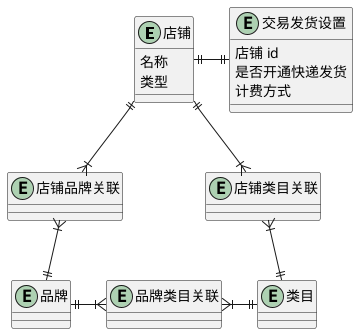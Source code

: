 @startuml 店铺UML

entity 店铺 {
    名称
    ' 旗舰店、专卖店、专营店、自营店
    类型
}
entity 品牌 {

}
entity 店铺品牌关联 {

}
entity 类目 {

}
entity 店铺类目关联 {

}
entity 品牌类目关联 {

}
entity 交易发货设置 {
    店铺 id
    是否开通快递发货
    ' 0-按商品累加运费
    ' 1-组合运费（推荐使用）
    计费方式
}

店铺 ||--|{ 店铺品牌关联
店铺品牌关联 }|--|| 品牌
店铺 ||--|{ 店铺类目关联
店铺类目关联 }|--|| 类目
品牌 ||-|{ 品牌类目关联
品牌类目关联 }|-|| 类目
店铺 ||-|| 交易发货设置

@enduml